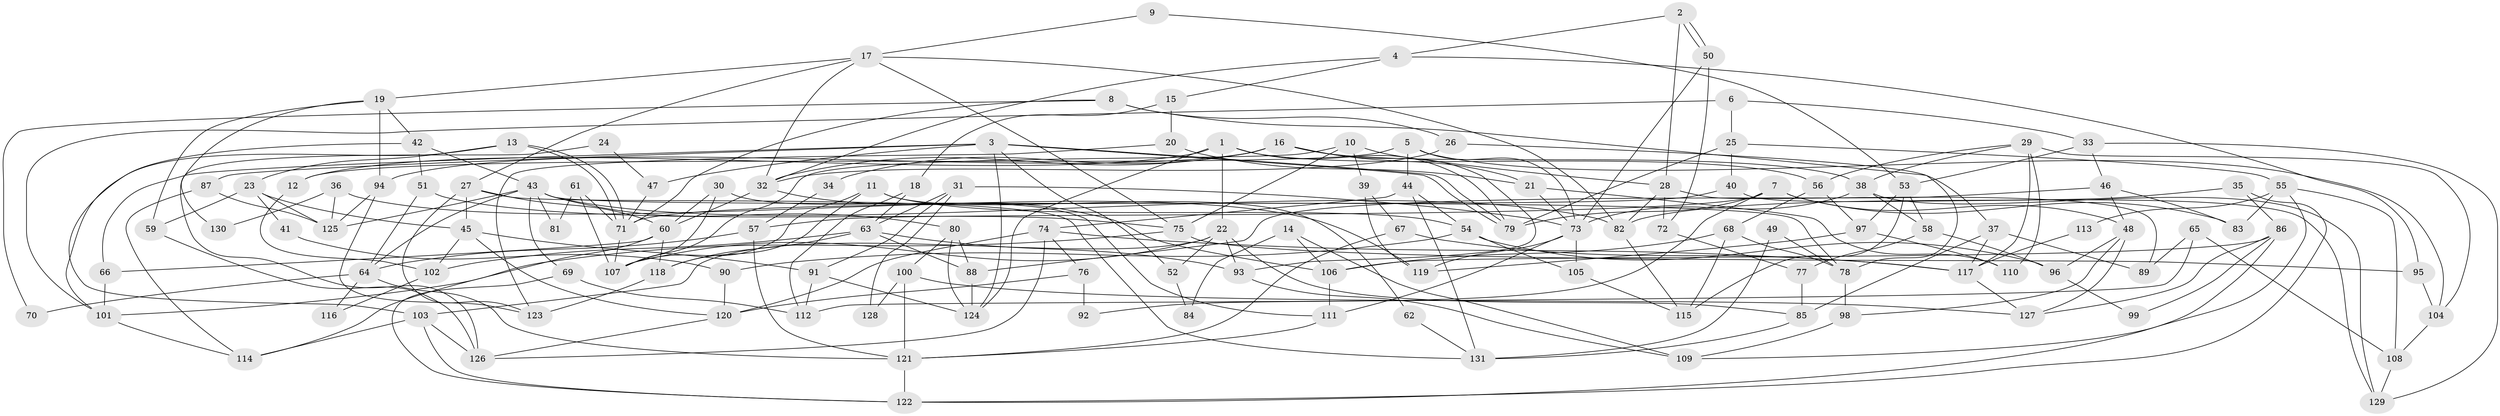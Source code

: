 // Generated by graph-tools (version 1.1) at 2025/36/03/09/25 02:36:14]
// undirected, 131 vertices, 262 edges
graph export_dot {
graph [start="1"]
  node [color=gray90,style=filled];
  1;
  2;
  3;
  4;
  5;
  6;
  7;
  8;
  9;
  10;
  11;
  12;
  13;
  14;
  15;
  16;
  17;
  18;
  19;
  20;
  21;
  22;
  23;
  24;
  25;
  26;
  27;
  28;
  29;
  30;
  31;
  32;
  33;
  34;
  35;
  36;
  37;
  38;
  39;
  40;
  41;
  42;
  43;
  44;
  45;
  46;
  47;
  48;
  49;
  50;
  51;
  52;
  53;
  54;
  55;
  56;
  57;
  58;
  59;
  60;
  61;
  62;
  63;
  64;
  65;
  66;
  67;
  68;
  69;
  70;
  71;
  72;
  73;
  74;
  75;
  76;
  77;
  78;
  79;
  80;
  81;
  82;
  83;
  84;
  85;
  86;
  87;
  88;
  89;
  90;
  91;
  92;
  93;
  94;
  95;
  96;
  97;
  98;
  99;
  100;
  101;
  102;
  103;
  104;
  105;
  106;
  107;
  108;
  109;
  110;
  111;
  112;
  113;
  114;
  115;
  116;
  117;
  118;
  119;
  120;
  121;
  122;
  123;
  124;
  125;
  126;
  127;
  128;
  129;
  130;
  131;
  1 -- 124;
  1 -- 22;
  1 -- 12;
  1 -- 56;
  1 -- 79;
  2 -- 50;
  2 -- 50;
  2 -- 28;
  2 -- 4;
  3 -- 124;
  3 -- 79;
  3 -- 79;
  3 -- 47;
  3 -- 52;
  3 -- 66;
  3 -- 87;
  4 -- 95;
  4 -- 15;
  4 -- 32;
  5 -- 73;
  5 -- 12;
  5 -- 44;
  5 -- 104;
  6 -- 33;
  6 -- 101;
  6 -- 25;
  7 -- 83;
  7 -- 79;
  7 -- 48;
  7 -- 57;
  7 -- 92;
  8 -- 26;
  8 -- 78;
  8 -- 70;
  8 -- 71;
  9 -- 53;
  9 -- 17;
  10 -- 39;
  10 -- 75;
  10 -- 28;
  10 -- 107;
  11 -- 107;
  11 -- 118;
  11 -- 54;
  11 -- 62;
  12 -- 102;
  13 -- 71;
  13 -- 71;
  13 -- 23;
  13 -- 101;
  14 -- 106;
  14 -- 109;
  14 -- 84;
  15 -- 18;
  15 -- 20;
  16 -- 21;
  16 -- 32;
  16 -- 34;
  16 -- 38;
  16 -- 93;
  16 -- 94;
  17 -- 82;
  17 -- 32;
  17 -- 19;
  17 -- 27;
  17 -- 75;
  18 -- 112;
  18 -- 63;
  19 -- 59;
  19 -- 42;
  19 -- 94;
  19 -- 130;
  20 -- 123;
  20 -- 21;
  21 -- 73;
  21 -- 110;
  22 -- 103;
  22 -- 107;
  22 -- 52;
  22 -- 85;
  22 -- 93;
  23 -- 45;
  23 -- 125;
  23 -- 41;
  23 -- 59;
  24 -- 47;
  24 -- 126;
  25 -- 79;
  25 -- 40;
  25 -- 55;
  26 -- 37;
  26 -- 32;
  27 -- 60;
  27 -- 45;
  27 -- 123;
  27 -- 131;
  28 -- 82;
  28 -- 72;
  28 -- 89;
  29 -- 38;
  29 -- 117;
  29 -- 56;
  29 -- 104;
  29 -- 110;
  30 -- 60;
  30 -- 107;
  30 -- 111;
  31 -- 63;
  31 -- 73;
  31 -- 91;
  31 -- 128;
  32 -- 106;
  32 -- 60;
  33 -- 53;
  33 -- 129;
  33 -- 46;
  34 -- 57;
  35 -- 86;
  35 -- 82;
  35 -- 122;
  36 -- 125;
  36 -- 119;
  36 -- 130;
  37 -- 117;
  37 -- 85;
  37 -- 89;
  38 -- 129;
  38 -- 58;
  38 -- 73;
  39 -- 119;
  39 -- 67;
  40 -- 71;
  40 -- 129;
  41 -- 90;
  42 -- 43;
  42 -- 51;
  42 -- 103;
  43 -- 125;
  43 -- 64;
  43 -- 69;
  43 -- 78;
  43 -- 80;
  43 -- 81;
  43 -- 82;
  44 -- 131;
  44 -- 54;
  44 -- 74;
  45 -- 91;
  45 -- 102;
  45 -- 120;
  46 -- 48;
  46 -- 83;
  46 -- 88;
  47 -- 71;
  48 -- 96;
  48 -- 98;
  48 -- 127;
  49 -- 78;
  49 -- 131;
  50 -- 73;
  50 -- 72;
  51 -- 64;
  51 -- 75;
  52 -- 84;
  53 -- 97;
  53 -- 115;
  53 -- 58;
  54 -- 90;
  54 -- 96;
  54 -- 105;
  55 -- 108;
  55 -- 83;
  55 -- 109;
  55 -- 113;
  56 -- 68;
  56 -- 97;
  57 -- 121;
  57 -- 64;
  58 -- 77;
  58 -- 96;
  59 -- 126;
  60 -- 66;
  60 -- 114;
  60 -- 118;
  61 -- 107;
  61 -- 71;
  61 -- 81;
  62 -- 131;
  63 -- 118;
  63 -- 93;
  63 -- 88;
  63 -- 102;
  64 -- 121;
  64 -- 70;
  64 -- 116;
  65 -- 112;
  65 -- 89;
  65 -- 108;
  66 -- 101;
  67 -- 121;
  67 -- 117;
  68 -- 78;
  68 -- 106;
  68 -- 115;
  69 -- 122;
  69 -- 112;
  71 -- 107;
  72 -- 77;
  73 -- 111;
  73 -- 105;
  73 -- 119;
  74 -- 126;
  74 -- 76;
  74 -- 117;
  74 -- 120;
  75 -- 95;
  75 -- 101;
  76 -- 120;
  76 -- 92;
  77 -- 85;
  78 -- 98;
  80 -- 88;
  80 -- 100;
  80 -- 124;
  82 -- 115;
  85 -- 131;
  86 -- 122;
  86 -- 127;
  86 -- 99;
  86 -- 106;
  87 -- 114;
  87 -- 125;
  88 -- 124;
  90 -- 120;
  91 -- 124;
  91 -- 112;
  93 -- 109;
  94 -- 123;
  94 -- 125;
  95 -- 104;
  96 -- 99;
  97 -- 110;
  97 -- 119;
  98 -- 109;
  100 -- 121;
  100 -- 127;
  100 -- 128;
  101 -- 114;
  102 -- 116;
  103 -- 114;
  103 -- 122;
  103 -- 126;
  104 -- 108;
  105 -- 115;
  106 -- 111;
  108 -- 129;
  111 -- 121;
  113 -- 117;
  117 -- 127;
  118 -- 123;
  120 -- 126;
  121 -- 122;
}
